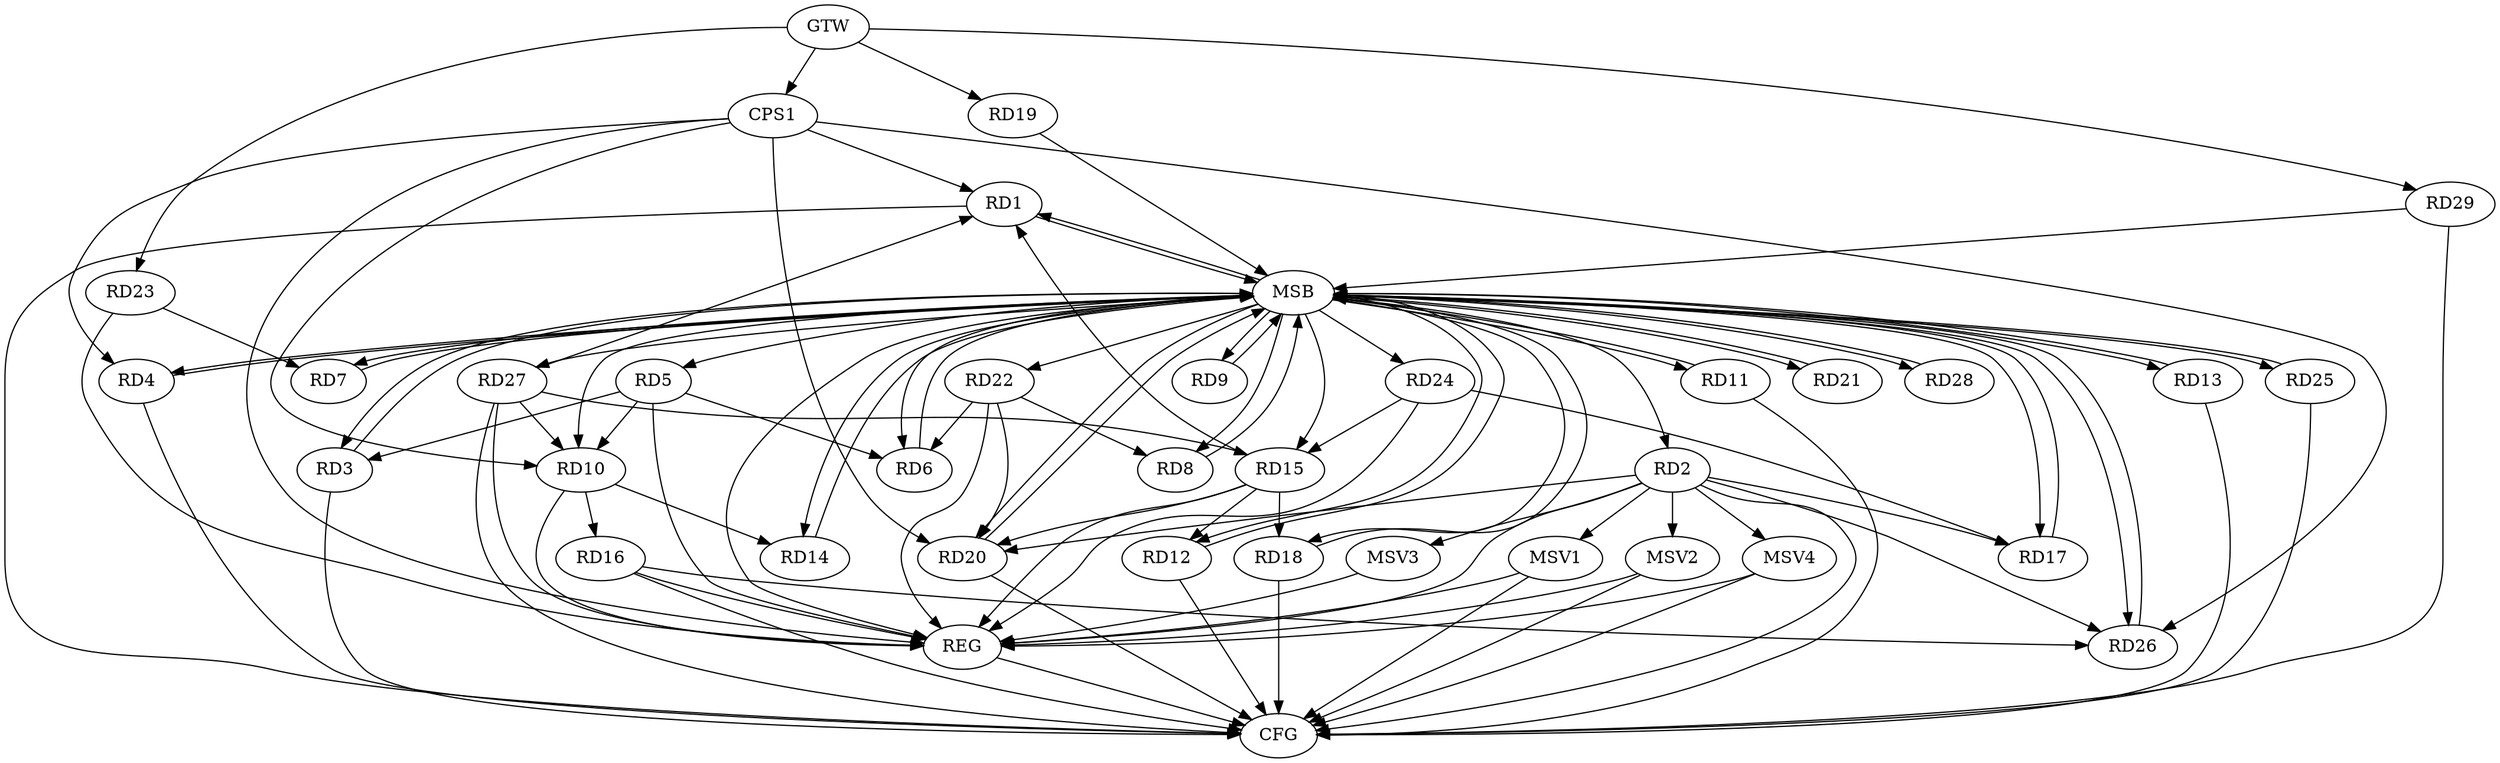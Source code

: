 strict digraph G {
  RD1 [ label="RD1" ];
  RD2 [ label="RD2" ];
  RD3 [ label="RD3" ];
  RD4 [ label="RD4" ];
  RD5 [ label="RD5" ];
  RD6 [ label="RD6" ];
  RD7 [ label="RD7" ];
  RD8 [ label="RD8" ];
  RD9 [ label="RD9" ];
  RD10 [ label="RD10" ];
  RD11 [ label="RD11" ];
  RD12 [ label="RD12" ];
  RD13 [ label="RD13" ];
  RD14 [ label="RD14" ];
  RD15 [ label="RD15" ];
  RD16 [ label="RD16" ];
  RD17 [ label="RD17" ];
  RD18 [ label="RD18" ];
  RD19 [ label="RD19" ];
  RD20 [ label="RD20" ];
  RD21 [ label="RD21" ];
  RD22 [ label="RD22" ];
  RD23 [ label="RD23" ];
  RD24 [ label="RD24" ];
  RD25 [ label="RD25" ];
  RD26 [ label="RD26" ];
  RD27 [ label="RD27" ];
  RD28 [ label="RD28" ];
  RD29 [ label="RD29" ];
  CPS1 [ label="CPS1" ];
  GTW [ label="GTW" ];
  REG [ label="REG" ];
  MSB [ label="MSB" ];
  CFG [ label="CFG" ];
  MSV1 [ label="MSV1" ];
  MSV2 [ label="MSV2" ];
  MSV3 [ label="MSV3" ];
  MSV4 [ label="MSV4" ];
  RD15 -> RD1;
  RD27 -> RD1;
  RD2 -> RD17;
  RD2 -> RD20;
  RD2 -> RD26;
  RD5 -> RD3;
  RD5 -> RD6;
  RD5 -> RD10;
  RD22 -> RD6;
  RD23 -> RD7;
  RD22 -> RD8;
  RD10 -> RD14;
  RD10 -> RD16;
  RD27 -> RD10;
  RD15 -> RD12;
  RD15 -> RD18;
  RD15 -> RD20;
  RD24 -> RD15;
  RD27 -> RD15;
  RD16 -> RD26;
  RD24 -> RD17;
  RD22 -> RD20;
  CPS1 -> RD4;
  CPS1 -> RD26;
  CPS1 -> RD1;
  CPS1 -> RD10;
  CPS1 -> RD20;
  GTW -> RD19;
  GTW -> RD23;
  GTW -> RD29;
  GTW -> CPS1;
  RD2 -> REG;
  RD5 -> REG;
  RD10 -> REG;
  RD15 -> REG;
  RD16 -> REG;
  RD22 -> REG;
  RD23 -> REG;
  RD24 -> REG;
  RD27 -> REG;
  CPS1 -> REG;
  RD1 -> MSB;
  MSB -> RD7;
  MSB -> RD14;
  MSB -> REG;
  RD3 -> MSB;
  MSB -> RD17;
  MSB -> RD25;
  MSB -> RD27;
  RD4 -> MSB;
  RD6 -> MSB;
  RD7 -> MSB;
  MSB -> RD6;
  MSB -> RD11;
  RD8 -> MSB;
  MSB -> RD26;
  RD9 -> MSB;
  MSB -> RD20;
  MSB -> RD24;
  RD11 -> MSB;
  MSB -> RD4;
  RD12 -> MSB;
  MSB -> RD9;
  RD13 -> MSB;
  MSB -> RD21;
  MSB -> RD22;
  RD14 -> MSB;
  MSB -> RD1;
  MSB -> RD12;
  MSB -> RD28;
  RD17 -> MSB;
  MSB -> RD2;
  MSB -> RD3;
  MSB -> RD8;
  RD18 -> MSB;
  MSB -> RD10;
  RD19 -> MSB;
  RD20 -> MSB;
  MSB -> RD15;
  RD21 -> MSB;
  RD25 -> MSB;
  RD26 -> MSB;
  MSB -> RD5;
  RD28 -> MSB;
  MSB -> RD18;
  RD29 -> MSB;
  MSB -> RD13;
  RD2 -> CFG;
  RD3 -> CFG;
  RD11 -> CFG;
  RD18 -> CFG;
  RD13 -> CFG;
  RD25 -> CFG;
  RD4 -> CFG;
  RD1 -> CFG;
  RD27 -> CFG;
  RD12 -> CFG;
  RD20 -> CFG;
  RD29 -> CFG;
  RD16 -> CFG;
  REG -> CFG;
  RD2 -> MSV1;
  RD2 -> MSV2;
  MSV1 -> REG;
  MSV1 -> CFG;
  MSV2 -> REG;
  MSV2 -> CFG;
  RD2 -> MSV3;
  RD2 -> MSV4;
  MSV3 -> REG;
  MSV4 -> REG;
  MSV4 -> CFG;
}
